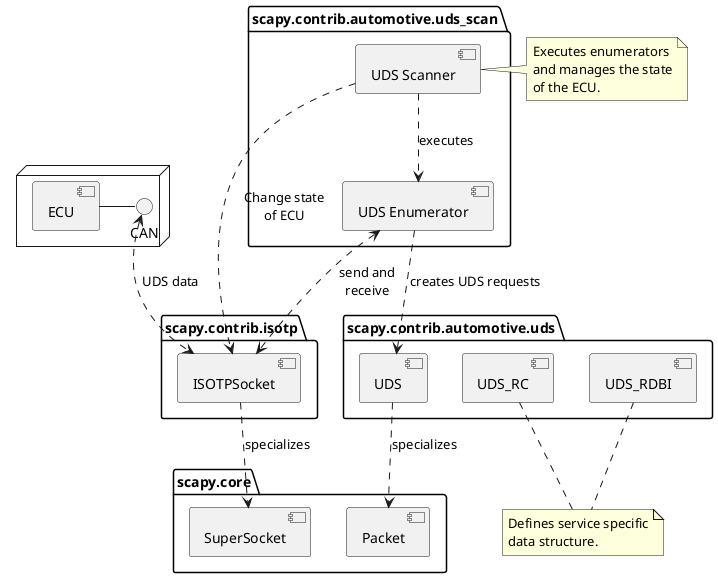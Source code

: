 @startuml

package "scapy.core" {
    [Packet]
    [SuperSocket]
}

package "scapy.contrib.isotp" {
    [ISOTPSocket] ..> [SuperSocket] : specializes
}

package "scapy.contrib.automotive.uds" {
    [UDS]
    [UDS_RC]
    [UDS_RDBI]
}

[UDS] ..> [Packet] : specializes 

package "scapy.contrib.automotive.uds_scan" {
    [UDS Scanner] ..> [UDS Enumerator] : executes
    [UDS Enumerator] <..> [ISOTPSocket] : send and\nreceive

    [UDS Enumerator] ..> [UDS] : creates UDS requests
}

node {
    [ECU] - CAN
}
[ISOTPSocket] <.up.> CAN : UDS data
[UDS Scanner] ..> [ISOTPSocket] : Change state\nof ECU

note left of [UDS Scanner]
Executes enumerators
and manages the state
of the ECU.
end note


note as N1
Defines service specific
data structure.
end note

'note right of [ISOTPSocket]
'To exchange data
'with the ECU.
'end note

[UDS_RDBI] .. N1
[UDS_RC] .. N1

@enduml
